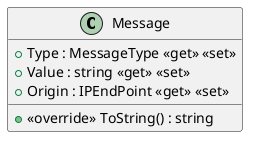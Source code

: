 @startuml
class Message {
    + Type : MessageType <<get>> <<set>>
    + Value : string <<get>> <<set>>
    + Origin : IPEndPoint <<get>> <<set>>
    + <<override>> ToString() : string
}
@enduml
